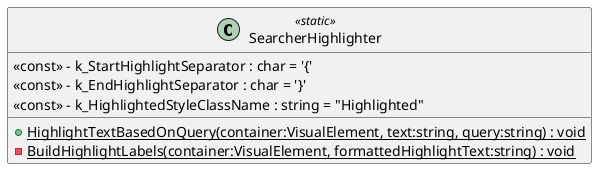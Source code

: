 @startuml
class SearcherHighlighter <<static>> {
    <<const>> - k_StartHighlightSeparator : char = '{'
    <<const>> - k_EndHighlightSeparator : char = '&#125;'
    <<const>> - k_HighlightedStyleClassName : string = "Highlighted"
    + {static} HighlightTextBasedOnQuery(container:VisualElement, text:string, query:string) : void
    {static} - BuildHighlightLabels(container:VisualElement, formattedHighlightText:string) : void
}
@enduml
